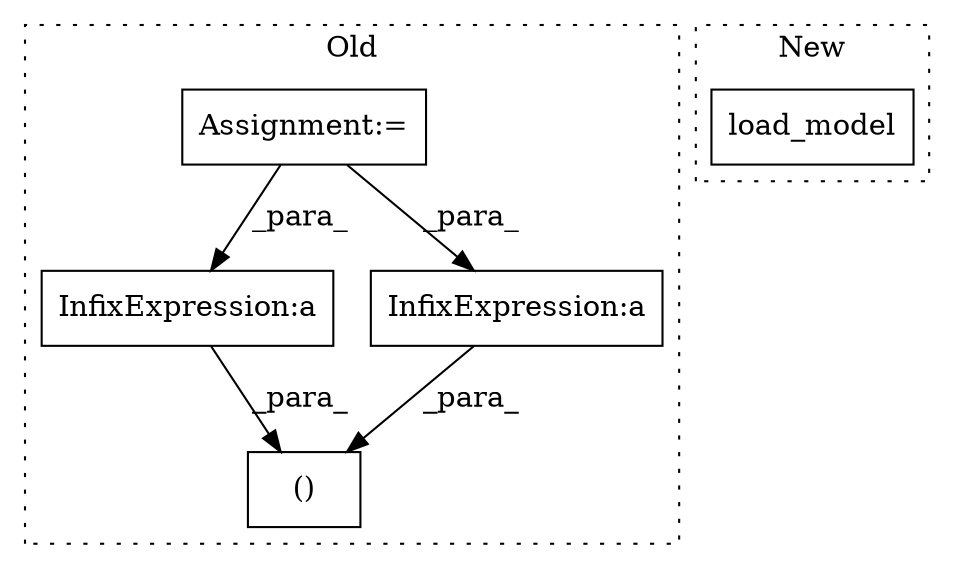 digraph G {
subgraph cluster0 {
1 [label="()" a="106" s="1458" l="111" shape="box"];
3 [label="Assignment:=" a="7" s="1136,1218" l="53,2" shape="box"];
4 [label="InfixExpression:a" a="27" s="1499" l="3" shape="box"];
5 [label="InfixExpression:a" a="27" s="1546" l="3" shape="box"];
label = "Old";
style="dotted";
}
subgraph cluster1 {
2 [label="load_model" a="32" s="1184,1251" l="11,1" shape="box"];
label = "New";
style="dotted";
}
3 -> 4 [label="_para_"];
3 -> 5 [label="_para_"];
4 -> 1 [label="_para_"];
5 -> 1 [label="_para_"];
}